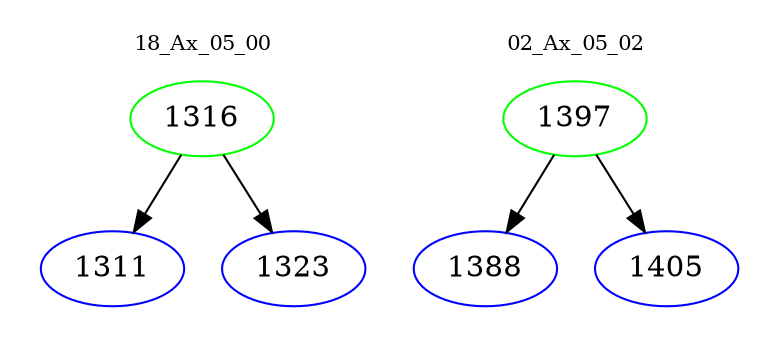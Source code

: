 digraph{
subgraph cluster_0 {
color = white
label = "18_Ax_05_00";
fontsize=10;
T0_1316 [label="1316", color="green"]
T0_1316 -> T0_1311 [color="black"]
T0_1311 [label="1311", color="blue"]
T0_1316 -> T0_1323 [color="black"]
T0_1323 [label="1323", color="blue"]
}
subgraph cluster_1 {
color = white
label = "02_Ax_05_02";
fontsize=10;
T1_1397 [label="1397", color="green"]
T1_1397 -> T1_1388 [color="black"]
T1_1388 [label="1388", color="blue"]
T1_1397 -> T1_1405 [color="black"]
T1_1405 [label="1405", color="blue"]
}
}
